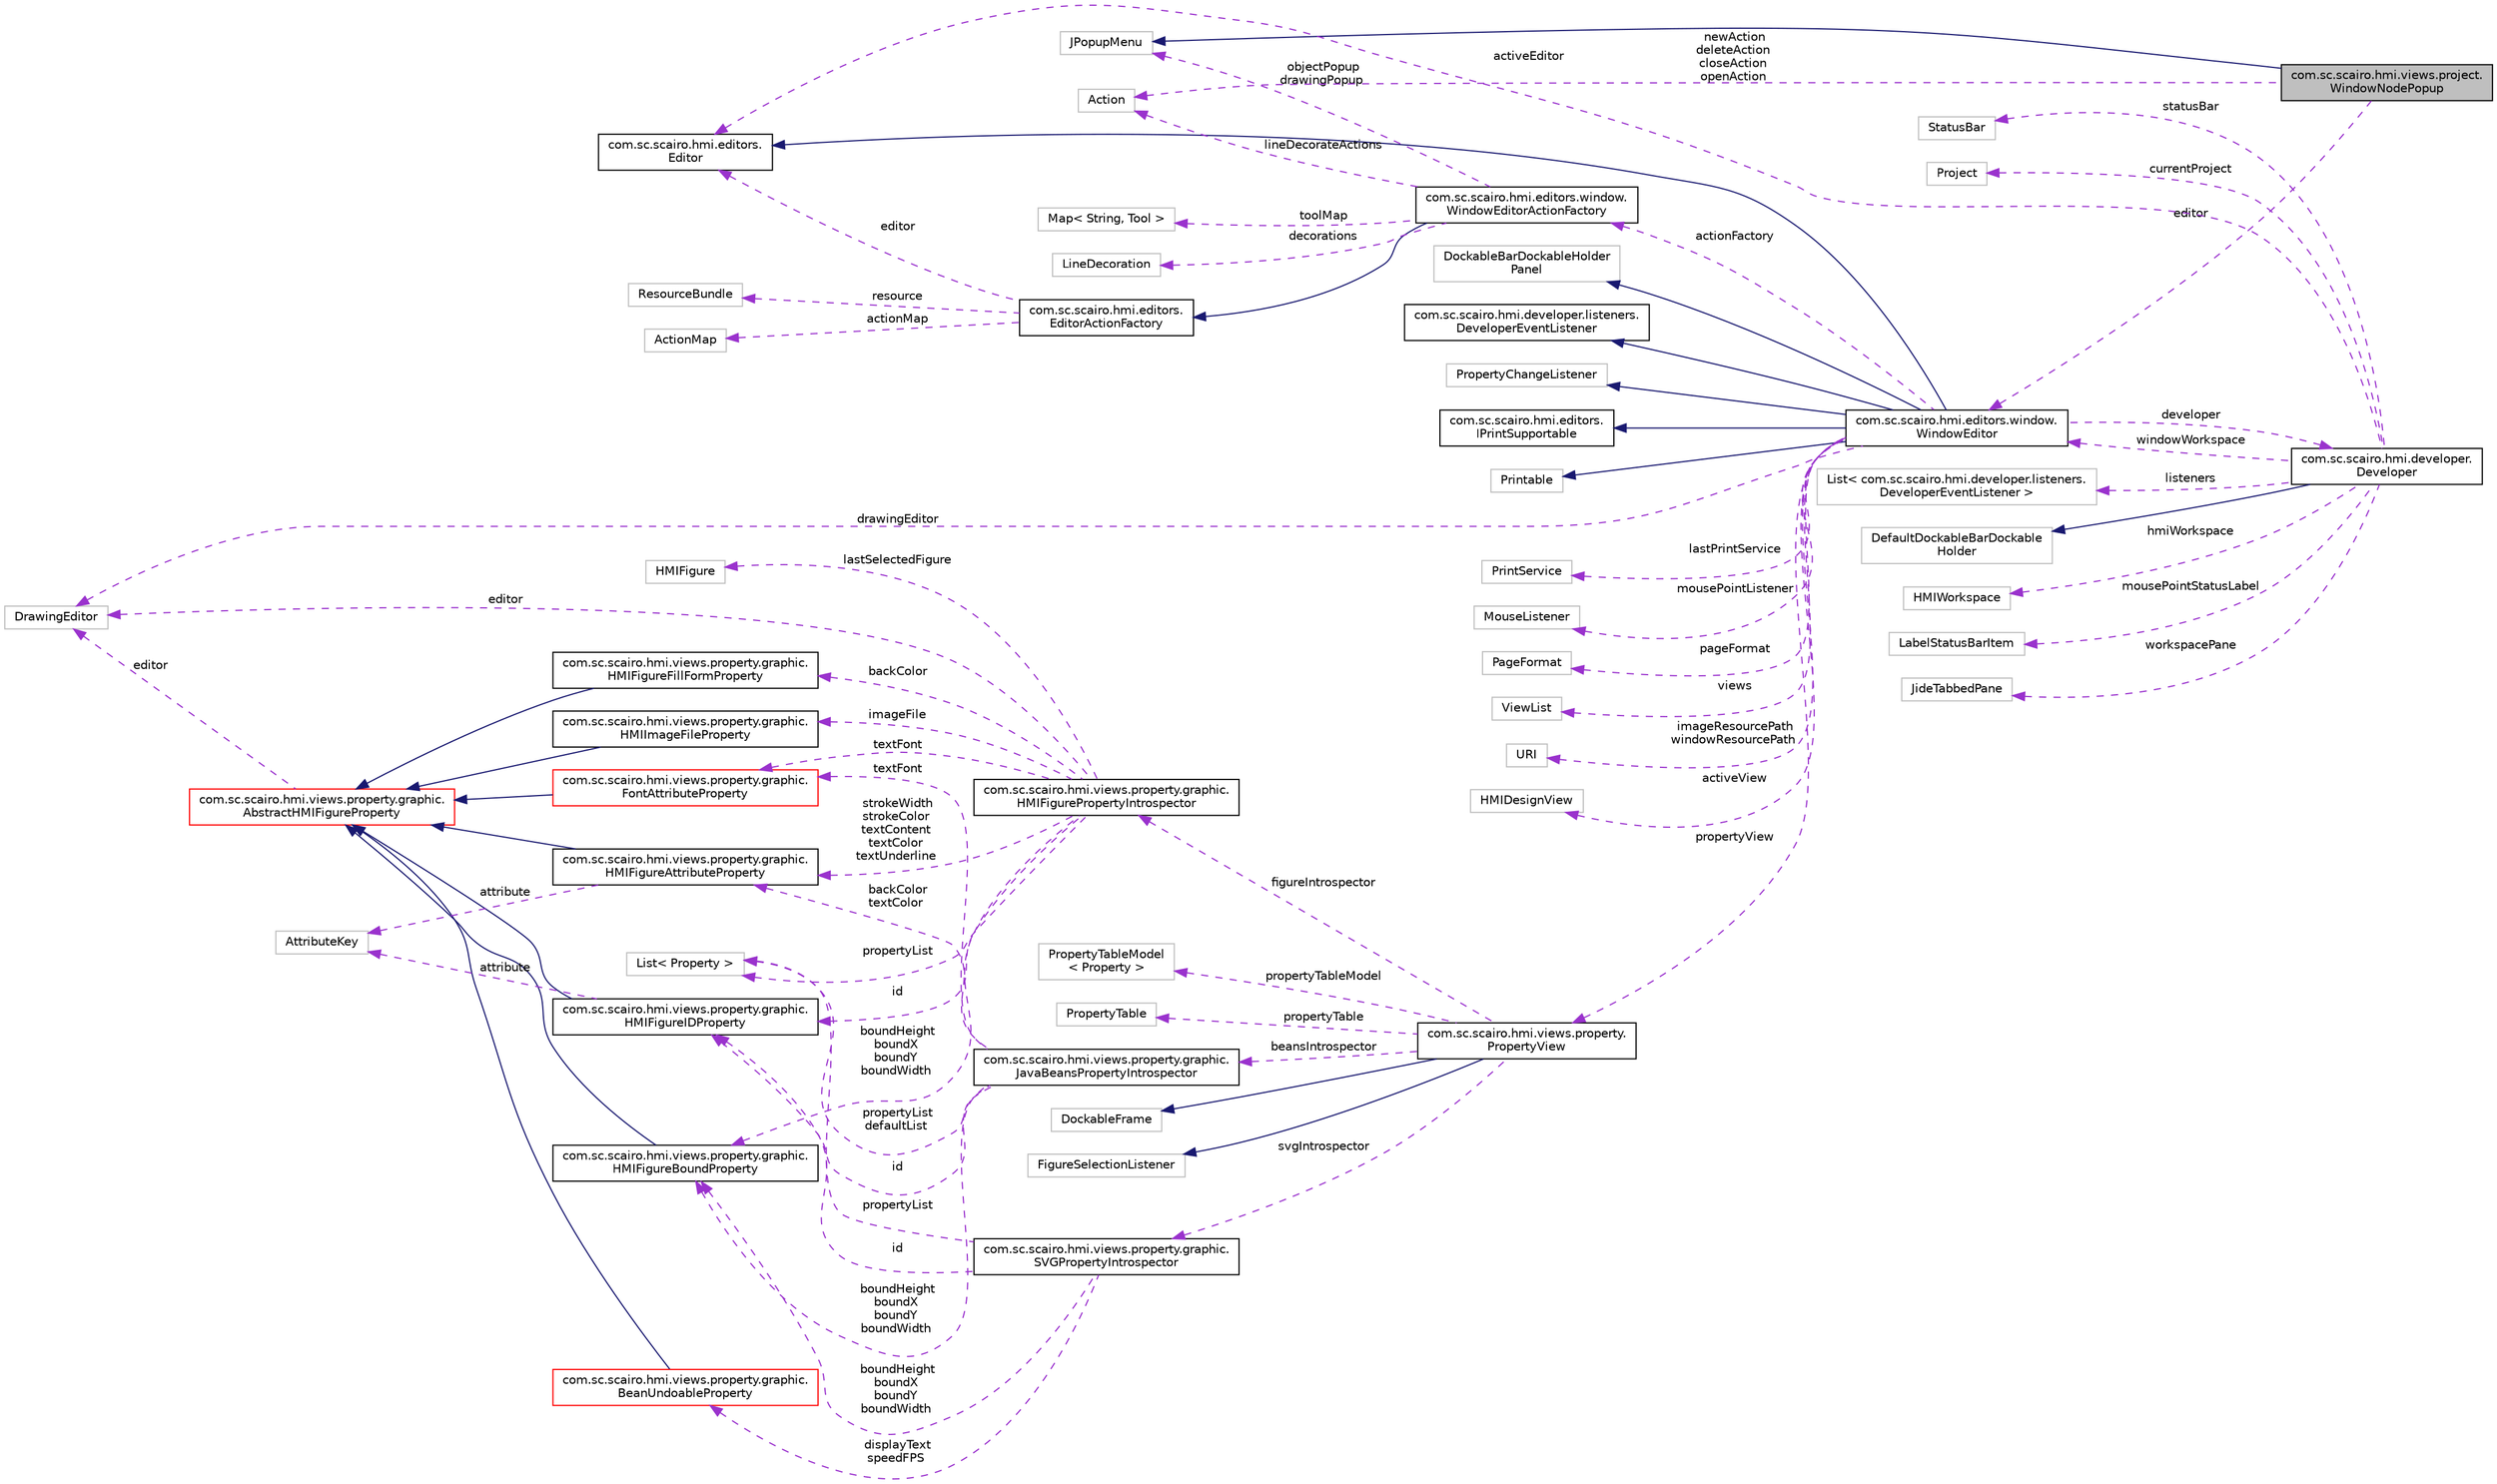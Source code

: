 digraph "com.sc.scairo.hmi.views.project.WindowNodePopup"
{
 // LATEX_PDF_SIZE
  edge [fontname="Helvetica",fontsize="10",labelfontname="Helvetica",labelfontsize="10"];
  node [fontname="Helvetica",fontsize="10",shape=record];
  rankdir="LR";
  Node1 [label="com.sc.scairo.hmi.views.project.\lWindowNodePopup",height=0.2,width=0.4,color="black", fillcolor="grey75", style="filled", fontcolor="black",tooltip=" "];
  Node2 -> Node1 [dir="back",color="midnightblue",fontsize="10",style="solid",fontname="Helvetica"];
  Node2 [label="JPopupMenu",height=0.2,width=0.4,color="grey75", fillcolor="white", style="filled",tooltip=" "];
  Node3 -> Node1 [dir="back",color="darkorchid3",fontsize="10",style="dashed",label=" editor" ,fontname="Helvetica"];
  Node3 [label="com.sc.scairo.hmi.editors.window.\lWindowEditor",height=0.2,width=0.4,color="black", fillcolor="white", style="filled",URL="$classcom_1_1sc_1_1scairo_1_1hmi_1_1editors_1_1window_1_1_window_editor.html",tooltip=" "];
  Node4 -> Node3 [dir="back",color="midnightblue",fontsize="10",style="solid",fontname="Helvetica"];
  Node4 [label="DockableBarDockableHolder\lPanel",height=0.2,width=0.4,color="grey75", fillcolor="white", style="filled",tooltip=" "];
  Node5 -> Node3 [dir="back",color="midnightblue",fontsize="10",style="solid",fontname="Helvetica"];
  Node5 [label="com.sc.scairo.hmi.developer.listeners.\lDeveloperEventListener",height=0.2,width=0.4,color="black", fillcolor="white", style="filled",URL="$interfacecom_1_1sc_1_1scairo_1_1hmi_1_1developer_1_1listeners_1_1_developer_event_listener.html",tooltip=" "];
  Node6 -> Node3 [dir="back",color="midnightblue",fontsize="10",style="solid",fontname="Helvetica"];
  Node6 [label="PropertyChangeListener",height=0.2,width=0.4,color="grey75", fillcolor="white", style="filled",tooltip=" "];
  Node7 -> Node3 [dir="back",color="midnightblue",fontsize="10",style="solid",fontname="Helvetica"];
  Node7 [label="com.sc.scairo.hmi.editors.\lEditor",height=0.2,width=0.4,color="black", fillcolor="white", style="filled",URL="$interfacecom_1_1sc_1_1scairo_1_1hmi_1_1editors_1_1_editor.html",tooltip=" "];
  Node8 -> Node3 [dir="back",color="midnightblue",fontsize="10",style="solid",fontname="Helvetica"];
  Node8 [label="com.sc.scairo.hmi.editors.\lIPrintSupportable",height=0.2,width=0.4,color="black", fillcolor="white", style="filled",URL="$interfacecom_1_1sc_1_1scairo_1_1hmi_1_1editors_1_1_i_print_supportable.html",tooltip=" "];
  Node9 -> Node3 [dir="back",color="midnightblue",fontsize="10",style="solid",fontname="Helvetica"];
  Node9 [label="Printable",height=0.2,width=0.4,color="grey75", fillcolor="white", style="filled",tooltip=" "];
  Node10 -> Node3 [dir="back",color="darkorchid3",fontsize="10",style="dashed",label=" drawingEditor" ,fontname="Helvetica"];
  Node10 [label="DrawingEditor",height=0.2,width=0.4,color="grey75", fillcolor="white", style="filled",tooltip=" "];
  Node11 -> Node3 [dir="back",color="darkorchid3",fontsize="10",style="dashed",label=" lastPrintService" ,fontname="Helvetica"];
  Node11 [label="PrintService",height=0.2,width=0.4,color="grey75", fillcolor="white", style="filled",tooltip=" "];
  Node12 -> Node3 [dir="back",color="darkorchid3",fontsize="10",style="dashed",label=" mousePointListener" ,fontname="Helvetica"];
  Node12 [label="MouseListener",height=0.2,width=0.4,color="grey75", fillcolor="white", style="filled",tooltip=" "];
  Node13 -> Node3 [dir="back",color="darkorchid3",fontsize="10",style="dashed",label=" pageFormat" ,fontname="Helvetica"];
  Node13 [label="PageFormat",height=0.2,width=0.4,color="grey75", fillcolor="white", style="filled",tooltip=" "];
  Node14 -> Node3 [dir="back",color="darkorchid3",fontsize="10",style="dashed",label=" views" ,fontname="Helvetica"];
  Node14 [label="ViewList",height=0.2,width=0.4,color="grey75", fillcolor="white", style="filled",tooltip=" "];
  Node15 -> Node3 [dir="back",color="darkorchid3",fontsize="10",style="dashed",label=" imageResourcePath\nwindowResourcePath" ,fontname="Helvetica"];
  Node15 [label="URI",height=0.2,width=0.4,color="grey75", fillcolor="white", style="filled",tooltip=" "];
  Node16 -> Node3 [dir="back",color="darkorchid3",fontsize="10",style="dashed",label=" activeView" ,fontname="Helvetica"];
  Node16 [label="HMIDesignView",height=0.2,width=0.4,color="grey75", fillcolor="white", style="filled",tooltip=" "];
  Node17 -> Node3 [dir="back",color="darkorchid3",fontsize="10",style="dashed",label=" developer" ,fontname="Helvetica"];
  Node17 [label="com.sc.scairo.hmi.developer.\lDeveloper",height=0.2,width=0.4,color="black", fillcolor="white", style="filled",URL="$classcom_1_1sc_1_1scairo_1_1hmi_1_1developer_1_1_developer.html",tooltip=" "];
  Node18 -> Node17 [dir="back",color="midnightblue",fontsize="10",style="solid",fontname="Helvetica"];
  Node18 [label="DefaultDockableBarDockable\lHolder",height=0.2,width=0.4,color="grey75", fillcolor="white", style="filled",tooltip=" "];
  Node19 -> Node17 [dir="back",color="darkorchid3",fontsize="10",style="dashed",label=" hmiWorkspace" ,fontname="Helvetica"];
  Node19 [label="HMIWorkspace",height=0.2,width=0.4,color="grey75", fillcolor="white", style="filled",tooltip=" "];
  Node3 -> Node17 [dir="back",color="darkorchid3",fontsize="10",style="dashed",label=" windowWorkspace" ,fontname="Helvetica"];
  Node20 -> Node17 [dir="back",color="darkorchid3",fontsize="10",style="dashed",label=" mousePointStatusLabel" ,fontname="Helvetica"];
  Node20 [label="LabelStatusBarItem",height=0.2,width=0.4,color="grey75", fillcolor="white", style="filled",tooltip=" "];
  Node21 -> Node17 [dir="back",color="darkorchid3",fontsize="10",style="dashed",label=" workspacePane" ,fontname="Helvetica"];
  Node21 [label="JideTabbedPane",height=0.2,width=0.4,color="grey75", fillcolor="white", style="filled",tooltip=" "];
  Node22 -> Node17 [dir="back",color="darkorchid3",fontsize="10",style="dashed",label=" statusBar" ,fontname="Helvetica"];
  Node22 [label="StatusBar",height=0.2,width=0.4,color="grey75", fillcolor="white", style="filled",tooltip=" "];
  Node23 -> Node17 [dir="back",color="darkorchid3",fontsize="10",style="dashed",label=" currentProject" ,fontname="Helvetica"];
  Node23 [label="Project",height=0.2,width=0.4,color="grey75", fillcolor="white", style="filled",tooltip=" "];
  Node24 -> Node17 [dir="back",color="darkorchid3",fontsize="10",style="dashed",label=" listeners" ,fontname="Helvetica"];
  Node24 [label="List\< com.sc.scairo.hmi.developer.listeners.\lDeveloperEventListener \>",height=0.2,width=0.4,color="grey75", fillcolor="white", style="filled",tooltip=" "];
  Node7 -> Node17 [dir="back",color="darkorchid3",fontsize="10",style="dashed",label=" activeEditor" ,fontname="Helvetica"];
  Node25 -> Node3 [dir="back",color="darkorchid3",fontsize="10",style="dashed",label=" propertyView" ,fontname="Helvetica"];
  Node25 [label="com.sc.scairo.hmi.views.property.\lPropertyView",height=0.2,width=0.4,color="black", fillcolor="white", style="filled",URL="$classcom_1_1sc_1_1scairo_1_1hmi_1_1views_1_1property_1_1_property_view.html",tooltip=" "];
  Node26 -> Node25 [dir="back",color="midnightblue",fontsize="10",style="solid",fontname="Helvetica"];
  Node26 [label="DockableFrame",height=0.2,width=0.4,color="grey75", fillcolor="white", style="filled",tooltip=" "];
  Node27 -> Node25 [dir="back",color="midnightblue",fontsize="10",style="solid",fontname="Helvetica"];
  Node27 [label="FigureSelectionListener",height=0.2,width=0.4,color="grey75", fillcolor="white", style="filled",tooltip=" "];
  Node28 -> Node25 [dir="back",color="darkorchid3",fontsize="10",style="dashed",label=" beansIntrospector" ,fontname="Helvetica"];
  Node28 [label="com.sc.scairo.hmi.views.property.graphic.\lJavaBeansPropertyIntrospector",height=0.2,width=0.4,color="black", fillcolor="white", style="filled",URL="$classcom_1_1sc_1_1scairo_1_1hmi_1_1views_1_1property_1_1graphic_1_1_java_beans_property_introspector.html",tooltip=" "];
  Node29 -> Node28 [dir="back",color="darkorchid3",fontsize="10",style="dashed",label=" boundHeight\nboundX\nboundY\nboundWidth" ,fontname="Helvetica"];
  Node29 [label="com.sc.scairo.hmi.views.property.graphic.\lHMIFigureBoundProperty",height=0.2,width=0.4,color="black", fillcolor="white", style="filled",URL="$classcom_1_1sc_1_1scairo_1_1hmi_1_1views_1_1property_1_1graphic_1_1_h_m_i_figure_bound_property.html",tooltip=" "];
  Node30 -> Node29 [dir="back",color="midnightblue",fontsize="10",style="solid",fontname="Helvetica"];
  Node30 [label="com.sc.scairo.hmi.views.property.graphic.\lAbstractHMIFigureProperty",height=0.2,width=0.4,color="red", fillcolor="white", style="filled",URL="$classcom_1_1sc_1_1scairo_1_1hmi_1_1views_1_1property_1_1graphic_1_1_abstract_h_m_i_figure_property.html",tooltip=" "];
  Node10 -> Node30 [dir="back",color="darkorchid3",fontsize="10",style="dashed",label=" editor" ,fontname="Helvetica"];
  Node34 -> Node28 [dir="back",color="darkorchid3",fontsize="10",style="dashed",label=" id" ,fontname="Helvetica"];
  Node34 [label="com.sc.scairo.hmi.views.property.graphic.\lHMIFigureIDProperty",height=0.2,width=0.4,color="black", fillcolor="white", style="filled",URL="$classcom_1_1sc_1_1scairo_1_1hmi_1_1views_1_1property_1_1graphic_1_1_h_m_i_figure_i_d_property.html",tooltip=" "];
  Node30 -> Node34 [dir="back",color="midnightblue",fontsize="10",style="solid",fontname="Helvetica"];
  Node35 -> Node34 [dir="back",color="darkorchid3",fontsize="10",style="dashed",label=" attribute" ,fontname="Helvetica"];
  Node35 [label="AttributeKey",height=0.2,width=0.4,color="grey75", fillcolor="white", style="filled",tooltip=" "];
  Node36 -> Node28 [dir="back",color="darkorchid3",fontsize="10",style="dashed",label=" propertyList\ndefaultList" ,fontname="Helvetica"];
  Node36 [label="List\< Property \>",height=0.2,width=0.4,color="grey75", fillcolor="white", style="filled",tooltip=" "];
  Node37 -> Node28 [dir="back",color="darkorchid3",fontsize="10",style="dashed",label=" backColor\ntextColor" ,fontname="Helvetica"];
  Node37 [label="com.sc.scairo.hmi.views.property.graphic.\lHMIFigureAttributeProperty",height=0.2,width=0.4,color="black", fillcolor="white", style="filled",URL="$classcom_1_1sc_1_1scairo_1_1hmi_1_1views_1_1property_1_1graphic_1_1_h_m_i_figure_attribute_property.html",tooltip=" "];
  Node30 -> Node37 [dir="back",color="midnightblue",fontsize="10",style="solid",fontname="Helvetica"];
  Node35 -> Node37 [dir="back",color="darkorchid3",fontsize="10",style="dashed",label=" attribute" ,fontname="Helvetica"];
  Node38 -> Node28 [dir="back",color="darkorchid3",fontsize="10",style="dashed",label=" textFont" ,fontname="Helvetica"];
  Node38 [label="com.sc.scairo.hmi.views.property.graphic.\lFontAttributeProperty",height=0.2,width=0.4,color="red", fillcolor="white", style="filled",URL="$classcom_1_1sc_1_1scairo_1_1hmi_1_1views_1_1property_1_1graphic_1_1_font_attribute_property.html",tooltip=" "];
  Node30 -> Node38 [dir="back",color="midnightblue",fontsize="10",style="solid",fontname="Helvetica"];
  Node42 -> Node25 [dir="back",color="darkorchid3",fontsize="10",style="dashed",label=" figureIntrospector" ,fontname="Helvetica"];
  Node42 [label="com.sc.scairo.hmi.views.property.graphic.\lHMIFigurePropertyIntrospector",height=0.2,width=0.4,color="black", fillcolor="white", style="filled",URL="$classcom_1_1sc_1_1scairo_1_1hmi_1_1views_1_1property_1_1graphic_1_1_h_m_i_figure_property_introspector.html",tooltip=" "];
  Node10 -> Node42 [dir="back",color="darkorchid3",fontsize="10",style="dashed",label=" editor" ,fontname="Helvetica"];
  Node29 -> Node42 [dir="back",color="darkorchid3",fontsize="10",style="dashed",label=" boundHeight\nboundX\nboundY\nboundWidth" ,fontname="Helvetica"];
  Node34 -> Node42 [dir="back",color="darkorchid3",fontsize="10",style="dashed",label=" id" ,fontname="Helvetica"];
  Node43 -> Node42 [dir="back",color="darkorchid3",fontsize="10",style="dashed",label=" backColor" ,fontname="Helvetica"];
  Node43 [label="com.sc.scairo.hmi.views.property.graphic.\lHMIFigureFillFormProperty",height=0.2,width=0.4,color="black", fillcolor="white", style="filled",URL="$classcom_1_1sc_1_1scairo_1_1hmi_1_1views_1_1property_1_1graphic_1_1_h_m_i_figure_fill_form_property.html",tooltip=" "];
  Node30 -> Node43 [dir="back",color="midnightblue",fontsize="10",style="solid",fontname="Helvetica"];
  Node36 -> Node42 [dir="back",color="darkorchid3",fontsize="10",style="dashed",label=" propertyList" ,fontname="Helvetica"];
  Node44 -> Node42 [dir="back",color="darkorchid3",fontsize="10",style="dashed",label=" imageFile" ,fontname="Helvetica"];
  Node44 [label="com.sc.scairo.hmi.views.property.graphic.\lHMIImageFileProperty",height=0.2,width=0.4,color="black", fillcolor="white", style="filled",URL="$classcom_1_1sc_1_1scairo_1_1hmi_1_1views_1_1property_1_1graphic_1_1_h_m_i_image_file_property.html",tooltip=" "];
  Node30 -> Node44 [dir="back",color="midnightblue",fontsize="10",style="solid",fontname="Helvetica"];
  Node37 -> Node42 [dir="back",color="darkorchid3",fontsize="10",style="dashed",label=" strokeWidth\nstrokeColor\ntextContent\ntextColor\ntextUnderline" ,fontname="Helvetica"];
  Node38 -> Node42 [dir="back",color="darkorchid3",fontsize="10",style="dashed",label=" textFont" ,fontname="Helvetica"];
  Node45 -> Node42 [dir="back",color="darkorchid3",fontsize="10",style="dashed",label=" lastSelectedFigure" ,fontname="Helvetica"];
  Node45 [label="HMIFigure",height=0.2,width=0.4,color="grey75", fillcolor="white", style="filled",tooltip=" "];
  Node46 -> Node25 [dir="back",color="darkorchid3",fontsize="10",style="dashed",label=" propertyTableModel" ,fontname="Helvetica"];
  Node46 [label="PropertyTableModel\l\< Property \>",height=0.2,width=0.4,color="grey75", fillcolor="white", style="filled",tooltip=" "];
  Node47 -> Node25 [dir="back",color="darkorchid3",fontsize="10",style="dashed",label=" propertyTable" ,fontname="Helvetica"];
  Node47 [label="PropertyTable",height=0.2,width=0.4,color="grey75", fillcolor="white", style="filled",tooltip=" "];
  Node48 -> Node25 [dir="back",color="darkorchid3",fontsize="10",style="dashed",label=" svgIntrospector" ,fontname="Helvetica"];
  Node48 [label="com.sc.scairo.hmi.views.property.graphic.\lSVGPropertyIntrospector",height=0.2,width=0.4,color="black", fillcolor="white", style="filled",URL="$classcom_1_1sc_1_1scairo_1_1hmi_1_1views_1_1property_1_1graphic_1_1_s_v_g_property_introspector.html",tooltip=" "];
  Node29 -> Node48 [dir="back",color="darkorchid3",fontsize="10",style="dashed",label=" boundHeight\nboundX\nboundY\nboundWidth" ,fontname="Helvetica"];
  Node34 -> Node48 [dir="back",color="darkorchid3",fontsize="10",style="dashed",label=" id" ,fontname="Helvetica"];
  Node49 -> Node48 [dir="back",color="darkorchid3",fontsize="10",style="dashed",label=" displayText\nspeedFPS" ,fontname="Helvetica"];
  Node49 [label="com.sc.scairo.hmi.views.property.graphic.\lBeanUndoableProperty",height=0.2,width=0.4,color="red", fillcolor="white", style="filled",URL="$classcom_1_1sc_1_1scairo_1_1hmi_1_1views_1_1property_1_1graphic_1_1_bean_undoable_property.html",tooltip=" "];
  Node30 -> Node49 [dir="back",color="midnightblue",fontsize="10",style="solid",fontname="Helvetica"];
  Node36 -> Node48 [dir="back",color="darkorchid3",fontsize="10",style="dashed",label=" propertyList" ,fontname="Helvetica"];
  Node51 -> Node3 [dir="back",color="darkorchid3",fontsize="10",style="dashed",label=" actionFactory" ,fontname="Helvetica"];
  Node51 [label="com.sc.scairo.hmi.editors.window.\lWindowEditorActionFactory",height=0.2,width=0.4,color="black", fillcolor="white", style="filled",URL="$classcom_1_1sc_1_1scairo_1_1hmi_1_1editors_1_1window_1_1_window_editor_action_factory.html",tooltip=" "];
  Node52 -> Node51 [dir="back",color="midnightblue",fontsize="10",style="solid",fontname="Helvetica"];
  Node52 [label="com.sc.scairo.hmi.editors.\lEditorActionFactory",height=0.2,width=0.4,color="black", fillcolor="white", style="filled",URL="$classcom_1_1sc_1_1scairo_1_1hmi_1_1editors_1_1_editor_action_factory.html",tooltip=" "];
  Node53 -> Node52 [dir="back",color="darkorchid3",fontsize="10",style="dashed",label=" resource" ,fontname="Helvetica"];
  Node53 [label="ResourceBundle",height=0.2,width=0.4,color="grey75", fillcolor="white", style="filled",tooltip=" "];
  Node54 -> Node52 [dir="back",color="darkorchid3",fontsize="10",style="dashed",label=" actionMap" ,fontname="Helvetica"];
  Node54 [label="ActionMap",height=0.2,width=0.4,color="grey75", fillcolor="white", style="filled",tooltip=" "];
  Node7 -> Node52 [dir="back",color="darkorchid3",fontsize="10",style="dashed",label=" editor" ,fontname="Helvetica"];
  Node2 -> Node51 [dir="back",color="darkorchid3",fontsize="10",style="dashed",label=" objectPopup\ndrawingPopup" ,fontname="Helvetica"];
  Node55 -> Node51 [dir="back",color="darkorchid3",fontsize="10",style="dashed",label=" decorations" ,fontname="Helvetica"];
  Node55 [label="LineDecoration",height=0.2,width=0.4,color="grey75", fillcolor="white", style="filled",tooltip=" "];
  Node56 -> Node51 [dir="back",color="darkorchid3",fontsize="10",style="dashed",label=" lineDecorateActions" ,fontname="Helvetica"];
  Node56 [label="Action",height=0.2,width=0.4,color="grey75", fillcolor="white", style="filled",tooltip=" "];
  Node57 -> Node51 [dir="back",color="darkorchid3",fontsize="10",style="dashed",label=" toolMap" ,fontname="Helvetica"];
  Node57 [label="Map\< String, Tool \>",height=0.2,width=0.4,color="grey75", fillcolor="white", style="filled",tooltip=" "];
  Node56 -> Node1 [dir="back",color="darkorchid3",fontsize="10",style="dashed",label=" newAction\ndeleteAction\ncloseAction\nopenAction" ,fontname="Helvetica"];
}
